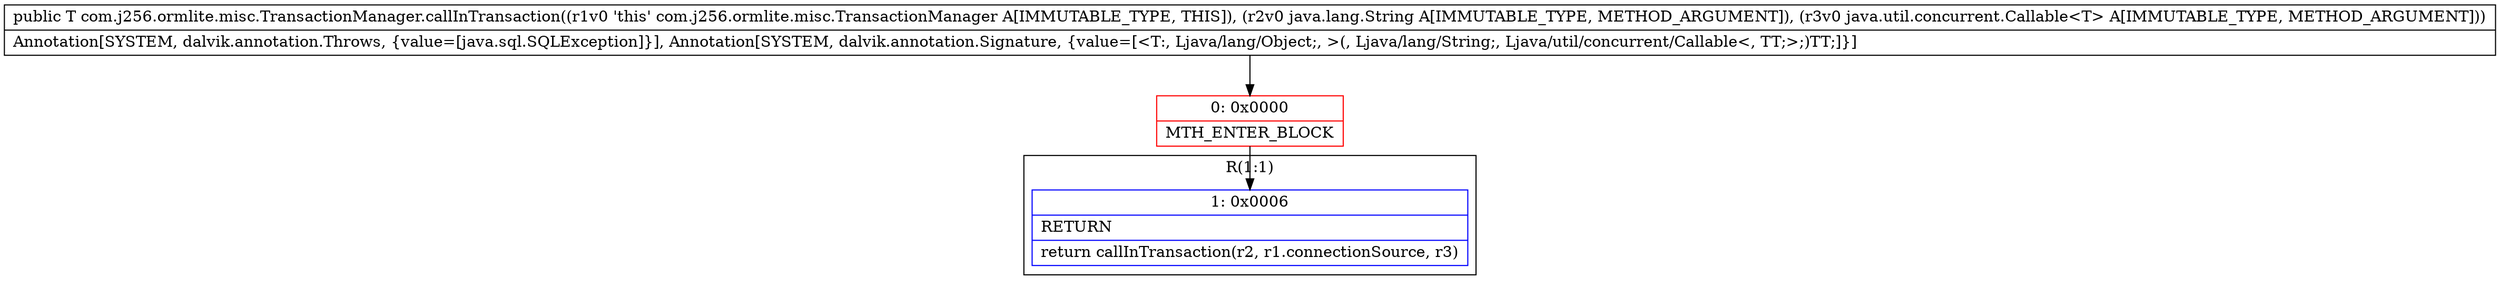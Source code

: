 digraph "CFG forcom.j256.ormlite.misc.TransactionManager.callInTransaction(Ljava\/lang\/String;Ljava\/util\/concurrent\/Callable;)Ljava\/lang\/Object;" {
subgraph cluster_Region_1021683316 {
label = "R(1:1)";
node [shape=record,color=blue];
Node_1 [shape=record,label="{1\:\ 0x0006|RETURN\l|return callInTransaction(r2, r1.connectionSource, r3)\l}"];
}
Node_0 [shape=record,color=red,label="{0\:\ 0x0000|MTH_ENTER_BLOCK\l}"];
MethodNode[shape=record,label="{public T com.j256.ormlite.misc.TransactionManager.callInTransaction((r1v0 'this' com.j256.ormlite.misc.TransactionManager A[IMMUTABLE_TYPE, THIS]), (r2v0 java.lang.String A[IMMUTABLE_TYPE, METHOD_ARGUMENT]), (r3v0 java.util.concurrent.Callable\<T\> A[IMMUTABLE_TYPE, METHOD_ARGUMENT]))  | Annotation[SYSTEM, dalvik.annotation.Throws, \{value=[java.sql.SQLException]\}], Annotation[SYSTEM, dalvik.annotation.Signature, \{value=[\<T:, Ljava\/lang\/Object;, \>(, Ljava\/lang\/String;, Ljava\/util\/concurrent\/Callable\<, TT;\>;)TT;]\}]\l}"];
MethodNode -> Node_0;
Node_0 -> Node_1;
}

